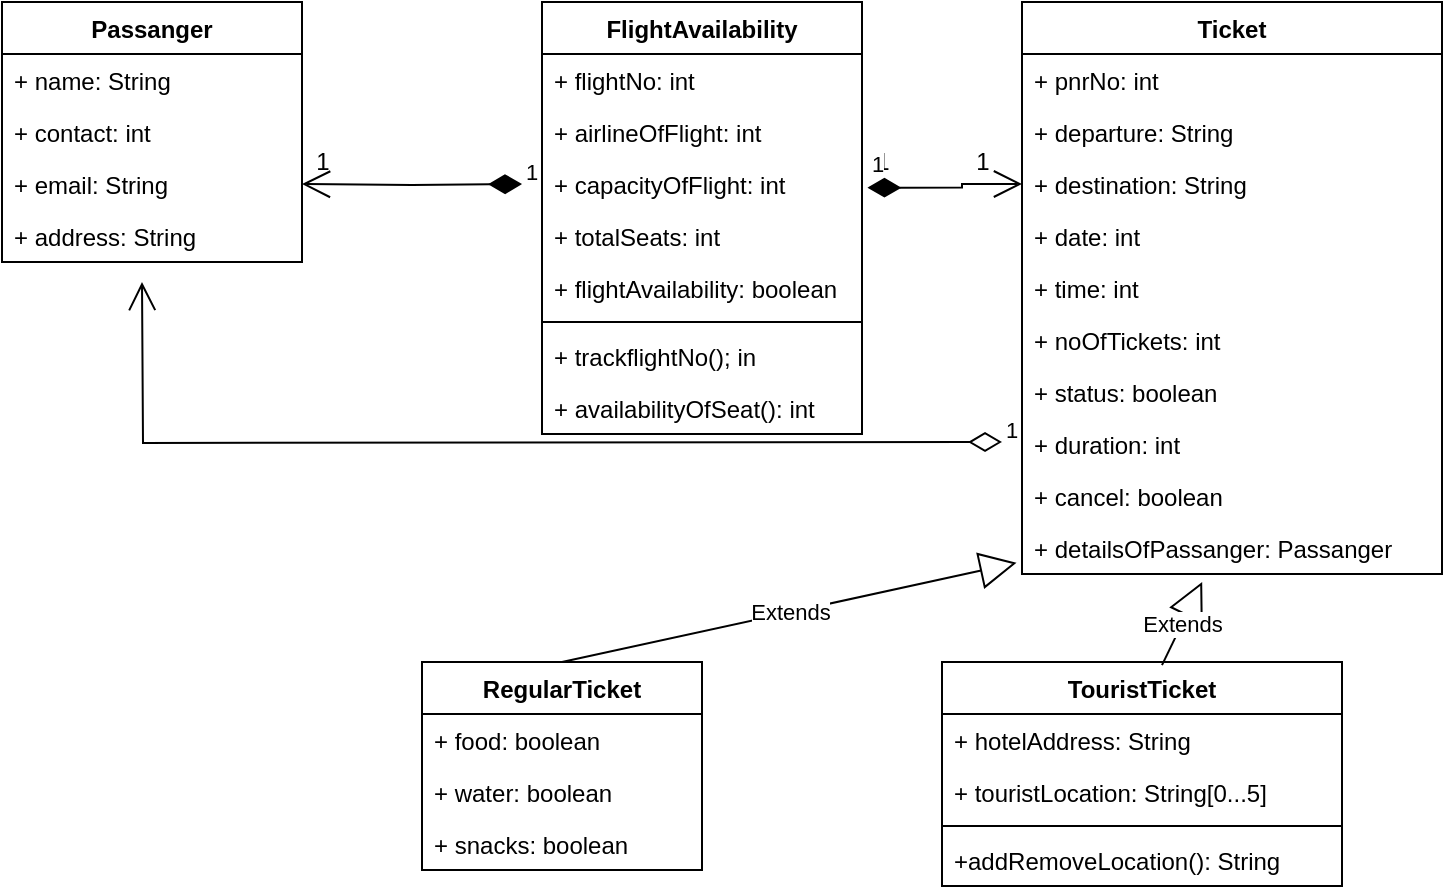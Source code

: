 <mxfile version="19.0.3" type="device"><diagram id="C5RBs43oDa-KdzZeNtuy" name="Page-1"><mxGraphModel dx="903" dy="557" grid="1" gridSize="10" guides="1" tooltips="1" connect="1" arrows="1" fold="1" page="1" pageScale="1" pageWidth="827" pageHeight="1169" math="0" shadow="0"><root><mxCell id="WIyWlLk6GJQsqaUBKTNV-0"/><mxCell id="WIyWlLk6GJQsqaUBKTNV-1" parent="WIyWlLk6GJQsqaUBKTNV-0"/><mxCell id="NCWbJOxawrGRDuLRHR2i-0" value="Passanger" style="swimlane;fontStyle=1;childLayout=stackLayout;horizontal=1;startSize=26;fillColor=none;horizontalStack=0;resizeParent=1;resizeParentMax=0;resizeLast=0;collapsible=1;marginBottom=0;fontColor=default;labelBackgroundColor=default;" vertex="1" parent="WIyWlLk6GJQsqaUBKTNV-1"><mxGeometry x="50" y="110" width="150" height="130" as="geometry"><mxRectangle x="50" y="110" width="90" height="26" as="alternateBounds"/></mxGeometry></mxCell><mxCell id="NCWbJOxawrGRDuLRHR2i-1" value="+ name: String" style="text;strokeColor=none;fillColor=none;align=left;verticalAlign=top;spacingLeft=4;spacingRight=4;overflow=hidden;rotatable=0;points=[[0,0.5],[1,0.5]];portConstraint=eastwest;labelBackgroundColor=default;" vertex="1" parent="NCWbJOxawrGRDuLRHR2i-0"><mxGeometry y="26" width="150" height="26" as="geometry"/></mxCell><mxCell id="NCWbJOxawrGRDuLRHR2i-2" value="+ contact: int" style="text;strokeColor=none;fillColor=none;align=left;verticalAlign=top;spacingLeft=4;spacingRight=4;overflow=hidden;rotatable=0;points=[[0,0.5],[1,0.5]];portConstraint=eastwest;labelBackgroundColor=default;" vertex="1" parent="NCWbJOxawrGRDuLRHR2i-0"><mxGeometry y="52" width="150" height="26" as="geometry"/></mxCell><mxCell id="NCWbJOxawrGRDuLRHR2i-3" value="+ email: String&#10;" style="text;strokeColor=none;fillColor=none;align=left;verticalAlign=top;spacingLeft=4;spacingRight=4;overflow=hidden;rotatable=0;points=[[0,0.5],[1,0.5]];portConstraint=eastwest;labelBackgroundColor=default;" vertex="1" parent="NCWbJOxawrGRDuLRHR2i-0"><mxGeometry y="78" width="150" height="26" as="geometry"/></mxCell><mxCell id="NCWbJOxawrGRDuLRHR2i-13" value="+ address: String" style="text;strokeColor=none;fillColor=none;align=left;verticalAlign=top;spacingLeft=4;spacingRight=4;overflow=hidden;rotatable=0;points=[[0,0.5],[1,0.5]];portConstraint=eastwest;labelBackgroundColor=default;" vertex="1" parent="NCWbJOxawrGRDuLRHR2i-0"><mxGeometry y="104" width="150" height="26" as="geometry"/></mxCell><mxCell id="NCWbJOxawrGRDuLRHR2i-29" value="FlightAvailability" style="swimlane;fontStyle=1;align=center;verticalAlign=top;childLayout=stackLayout;horizontal=1;startSize=26;horizontalStack=0;resizeParent=1;resizeParentMax=0;resizeLast=0;collapsible=1;marginBottom=0;labelBackgroundColor=default;" vertex="1" parent="WIyWlLk6GJQsqaUBKTNV-1"><mxGeometry x="320" y="110" width="160" height="216" as="geometry"/></mxCell><mxCell id="NCWbJOxawrGRDuLRHR2i-30" value="+ flightNo: int" style="text;strokeColor=none;fillColor=none;align=left;verticalAlign=top;spacingLeft=4;spacingRight=4;overflow=hidden;rotatable=0;points=[[0,0.5],[1,0.5]];portConstraint=eastwest;labelBackgroundColor=default;" vertex="1" parent="NCWbJOxawrGRDuLRHR2i-29"><mxGeometry y="26" width="160" height="26" as="geometry"/></mxCell><mxCell id="NCWbJOxawrGRDuLRHR2i-33" value="+ airlineOfFlight: int" style="text;strokeColor=none;fillColor=none;align=left;verticalAlign=top;spacingLeft=4;spacingRight=4;overflow=hidden;rotatable=0;points=[[0,0.5],[1,0.5]];portConstraint=eastwest;labelBackgroundColor=default;" vertex="1" parent="NCWbJOxawrGRDuLRHR2i-29"><mxGeometry y="52" width="160" height="26" as="geometry"/></mxCell><mxCell id="NCWbJOxawrGRDuLRHR2i-34" value="+ capacityOfFlight: int" style="text;strokeColor=none;fillColor=none;align=left;verticalAlign=top;spacingLeft=4;spacingRight=4;overflow=hidden;rotatable=0;points=[[0,0.5],[1,0.5]];portConstraint=eastwest;labelBackgroundColor=default;" vertex="1" parent="NCWbJOxawrGRDuLRHR2i-29"><mxGeometry y="78" width="160" height="26" as="geometry"/></mxCell><mxCell id="NCWbJOxawrGRDuLRHR2i-35" value="+ totalSeats: int" style="text;strokeColor=none;fillColor=none;align=left;verticalAlign=top;spacingLeft=4;spacingRight=4;overflow=hidden;rotatable=0;points=[[0,0.5],[1,0.5]];portConstraint=eastwest;labelBackgroundColor=default;" vertex="1" parent="NCWbJOxawrGRDuLRHR2i-29"><mxGeometry y="104" width="160" height="26" as="geometry"/></mxCell><mxCell id="NCWbJOxawrGRDuLRHR2i-80" value="+ flightAvailability: boolean" style="text;strokeColor=none;fillColor=none;align=left;verticalAlign=top;spacingLeft=4;spacingRight=4;overflow=hidden;rotatable=0;points=[[0,0.5],[1,0.5]];portConstraint=eastwest;labelBackgroundColor=default;" vertex="1" parent="NCWbJOxawrGRDuLRHR2i-29"><mxGeometry y="130" width="160" height="26" as="geometry"/></mxCell><mxCell id="NCWbJOxawrGRDuLRHR2i-31" value="" style="line;strokeWidth=1;fillColor=none;align=left;verticalAlign=middle;spacingTop=-1;spacingLeft=3;spacingRight=3;rotatable=0;labelPosition=right;points=[];portConstraint=eastwest;" vertex="1" parent="NCWbJOxawrGRDuLRHR2i-29"><mxGeometry y="156" width="160" height="8" as="geometry"/></mxCell><mxCell id="NCWbJOxawrGRDuLRHR2i-71" value="+ trackflightNo(); in" style="text;strokeColor=none;fillColor=none;align=left;verticalAlign=top;spacingLeft=4;spacingRight=4;overflow=hidden;rotatable=0;points=[[0,0.5],[1,0.5]];portConstraint=eastwest;labelBackgroundColor=default;" vertex="1" parent="NCWbJOxawrGRDuLRHR2i-29"><mxGeometry y="164" width="160" height="26" as="geometry"/></mxCell><mxCell id="NCWbJOxawrGRDuLRHR2i-79" value="+ availabilityOfSeat(): int" style="text;strokeColor=none;fillColor=none;align=left;verticalAlign=top;spacingLeft=4;spacingRight=4;overflow=hidden;rotatable=0;points=[[0,0.5],[1,0.5]];portConstraint=eastwest;labelBackgroundColor=default;" vertex="1" parent="NCWbJOxawrGRDuLRHR2i-29"><mxGeometry y="190" width="160" height="26" as="geometry"/></mxCell><mxCell id="NCWbJOxawrGRDuLRHR2i-36" value="Ticket" style="swimlane;fontStyle=1;childLayout=stackLayout;horizontal=1;startSize=26;fillColor=none;horizontalStack=0;resizeParent=1;resizeParentMax=0;resizeLast=0;collapsible=1;marginBottom=0;labelBackgroundColor=default;" vertex="1" parent="WIyWlLk6GJQsqaUBKTNV-1"><mxGeometry x="560" y="110" width="210" height="286" as="geometry"/></mxCell><mxCell id="NCWbJOxawrGRDuLRHR2i-37" value="+ pnrNo: int" style="text;strokeColor=none;fillColor=none;align=left;verticalAlign=top;spacingLeft=4;spacingRight=4;overflow=hidden;rotatable=0;points=[[0,0.5],[1,0.5]];portConstraint=eastwest;labelBackgroundColor=default;" vertex="1" parent="NCWbJOxawrGRDuLRHR2i-36"><mxGeometry y="26" width="210" height="26" as="geometry"/></mxCell><mxCell id="NCWbJOxawrGRDuLRHR2i-38" value="+ departure: String" style="text;strokeColor=none;fillColor=none;align=left;verticalAlign=top;spacingLeft=4;spacingRight=4;overflow=hidden;rotatable=0;points=[[0,0.5],[1,0.5]];portConstraint=eastwest;labelBackgroundColor=default;" vertex="1" parent="NCWbJOxawrGRDuLRHR2i-36"><mxGeometry y="52" width="210" height="26" as="geometry"/></mxCell><mxCell id="NCWbJOxawrGRDuLRHR2i-39" value="+ destination: String" style="text;strokeColor=none;fillColor=none;align=left;verticalAlign=top;spacingLeft=4;spacingRight=4;overflow=hidden;rotatable=0;points=[[0,0.5],[1,0.5]];portConstraint=eastwest;labelBackgroundColor=default;" vertex="1" parent="NCWbJOxawrGRDuLRHR2i-36"><mxGeometry y="78" width="210" height="26" as="geometry"/></mxCell><mxCell id="NCWbJOxawrGRDuLRHR2i-41" value="+ date: int" style="text;strokeColor=none;fillColor=none;align=left;verticalAlign=top;spacingLeft=4;spacingRight=4;overflow=hidden;rotatable=0;points=[[0,0.5],[1,0.5]];portConstraint=eastwest;labelBackgroundColor=default;" vertex="1" parent="NCWbJOxawrGRDuLRHR2i-36"><mxGeometry y="104" width="210" height="26" as="geometry"/></mxCell><mxCell id="NCWbJOxawrGRDuLRHR2i-42" value="+ time: int" style="text;strokeColor=none;fillColor=none;align=left;verticalAlign=top;spacingLeft=4;spacingRight=4;overflow=hidden;rotatable=0;points=[[0,0.5],[1,0.5]];portConstraint=eastwest;labelBackgroundColor=default;" vertex="1" parent="NCWbJOxawrGRDuLRHR2i-36"><mxGeometry y="130" width="210" height="26" as="geometry"/></mxCell><mxCell id="NCWbJOxawrGRDuLRHR2i-43" value="+ noOfTickets: int" style="text;strokeColor=none;fillColor=none;align=left;verticalAlign=top;spacingLeft=4;spacingRight=4;overflow=hidden;rotatable=0;points=[[0,0.5],[1,0.5]];portConstraint=eastwest;labelBackgroundColor=default;" vertex="1" parent="NCWbJOxawrGRDuLRHR2i-36"><mxGeometry y="156" width="210" height="26" as="geometry"/></mxCell><mxCell id="NCWbJOxawrGRDuLRHR2i-44" value="+ status: boolean" style="text;strokeColor=none;fillColor=none;align=left;verticalAlign=top;spacingLeft=4;spacingRight=4;overflow=hidden;rotatable=0;points=[[0,0.5],[1,0.5]];portConstraint=eastwest;labelBackgroundColor=default;" vertex="1" parent="NCWbJOxawrGRDuLRHR2i-36"><mxGeometry y="182" width="210" height="26" as="geometry"/></mxCell><mxCell id="NCWbJOxawrGRDuLRHR2i-45" value="+ duration: int" style="text;strokeColor=none;fillColor=none;align=left;verticalAlign=top;spacingLeft=4;spacingRight=4;overflow=hidden;rotatable=0;points=[[0,0.5],[1,0.5]];portConstraint=eastwest;labelBackgroundColor=default;" vertex="1" parent="NCWbJOxawrGRDuLRHR2i-36"><mxGeometry y="208" width="210" height="26" as="geometry"/></mxCell><mxCell id="NCWbJOxawrGRDuLRHR2i-46" value="+ cancel: boolean" style="text;strokeColor=none;fillColor=none;align=left;verticalAlign=top;spacingLeft=4;spacingRight=4;overflow=hidden;rotatable=0;points=[[0,0.5],[1,0.5]];portConstraint=eastwest;labelBackgroundColor=default;" vertex="1" parent="NCWbJOxawrGRDuLRHR2i-36"><mxGeometry y="234" width="210" height="26" as="geometry"/></mxCell><mxCell id="NCWbJOxawrGRDuLRHR2i-74" value="+ detailsOfPassanger: Passanger" style="text;strokeColor=none;fillColor=none;align=left;verticalAlign=top;spacingLeft=4;spacingRight=4;overflow=hidden;rotatable=0;points=[[0,0.5],[1,0.5]];portConstraint=eastwest;labelBackgroundColor=default;" vertex="1" parent="NCWbJOxawrGRDuLRHR2i-36"><mxGeometry y="260" width="210" height="26" as="geometry"/></mxCell><mxCell id="NCWbJOxawrGRDuLRHR2i-47" value="RegularTicket" style="swimlane;fontStyle=1;childLayout=stackLayout;horizontal=1;startSize=26;fillColor=none;horizontalStack=0;resizeParent=1;resizeParentMax=0;resizeLast=0;collapsible=1;marginBottom=0;labelBackgroundColor=default;" vertex="1" parent="WIyWlLk6GJQsqaUBKTNV-1"><mxGeometry x="260" y="440" width="140" height="104" as="geometry"/></mxCell><mxCell id="NCWbJOxawrGRDuLRHR2i-48" value="+ food: boolean" style="text;strokeColor=none;fillColor=none;align=left;verticalAlign=top;spacingLeft=4;spacingRight=4;overflow=hidden;rotatable=0;points=[[0,0.5],[1,0.5]];portConstraint=eastwest;labelBackgroundColor=default;" vertex="1" parent="NCWbJOxawrGRDuLRHR2i-47"><mxGeometry y="26" width="140" height="26" as="geometry"/></mxCell><mxCell id="NCWbJOxawrGRDuLRHR2i-49" value="+ water: boolean" style="text;strokeColor=none;fillColor=none;align=left;verticalAlign=top;spacingLeft=4;spacingRight=4;overflow=hidden;rotatable=0;points=[[0,0.5],[1,0.5]];portConstraint=eastwest;labelBackgroundColor=default;" vertex="1" parent="NCWbJOxawrGRDuLRHR2i-47"><mxGeometry y="52" width="140" height="26" as="geometry"/></mxCell><mxCell id="NCWbJOxawrGRDuLRHR2i-50" value="+ snacks: boolean" style="text;strokeColor=none;fillColor=none;align=left;verticalAlign=top;spacingLeft=4;spacingRight=4;overflow=hidden;rotatable=0;points=[[0,0.5],[1,0.5]];portConstraint=eastwest;labelBackgroundColor=default;" vertex="1" parent="NCWbJOxawrGRDuLRHR2i-47"><mxGeometry y="78" width="140" height="26" as="geometry"/></mxCell><mxCell id="NCWbJOxawrGRDuLRHR2i-55" value="TouristTicket" style="swimlane;fontStyle=1;align=center;verticalAlign=top;childLayout=stackLayout;horizontal=1;startSize=26;horizontalStack=0;resizeParent=1;resizeParentMax=0;resizeLast=0;collapsible=1;marginBottom=0;labelBackgroundColor=default;" vertex="1" parent="WIyWlLk6GJQsqaUBKTNV-1"><mxGeometry x="520" y="440" width="200" height="112" as="geometry"/></mxCell><mxCell id="NCWbJOxawrGRDuLRHR2i-56" value="+ hotelAddress: String" style="text;strokeColor=none;fillColor=none;align=left;verticalAlign=top;spacingLeft=4;spacingRight=4;overflow=hidden;rotatable=0;points=[[0,0.5],[1,0.5]];portConstraint=eastwest;labelBackgroundColor=default;" vertex="1" parent="NCWbJOxawrGRDuLRHR2i-55"><mxGeometry y="26" width="200" height="26" as="geometry"/></mxCell><mxCell id="NCWbJOxawrGRDuLRHR2i-59" value="+ touristLocation: String[0...5]" style="text;strokeColor=none;fillColor=none;align=left;verticalAlign=top;spacingLeft=4;spacingRight=4;overflow=hidden;rotatable=0;points=[[0,0.5],[1,0.5]];portConstraint=eastwest;labelBackgroundColor=default;" vertex="1" parent="NCWbJOxawrGRDuLRHR2i-55"><mxGeometry y="52" width="200" height="26" as="geometry"/></mxCell><mxCell id="NCWbJOxawrGRDuLRHR2i-57" value="" style="line;strokeWidth=1;fillColor=none;align=left;verticalAlign=middle;spacingTop=-1;spacingLeft=3;spacingRight=3;rotatable=0;labelPosition=right;points=[];portConstraint=eastwest;" vertex="1" parent="NCWbJOxawrGRDuLRHR2i-55"><mxGeometry y="78" width="200" height="8" as="geometry"/></mxCell><mxCell id="NCWbJOxawrGRDuLRHR2i-58" value="+addRemoveLocation(): String" style="text;strokeColor=none;fillColor=none;align=left;verticalAlign=top;spacingLeft=4;spacingRight=4;overflow=hidden;rotatable=0;points=[[0,0.5],[1,0.5]];portConstraint=eastwest;labelBackgroundColor=default;" vertex="1" parent="NCWbJOxawrGRDuLRHR2i-55"><mxGeometry y="86" width="200" height="26" as="geometry"/></mxCell><mxCell id="NCWbJOxawrGRDuLRHR2i-62" value="1" style="text;html=1;align=center;verticalAlign=middle;resizable=0;points=[];autosize=1;strokeColor=none;fillColor=none;" vertex="1" parent="WIyWlLk6GJQsqaUBKTNV-1"><mxGeometry x="200" y="180" width="20" height="20" as="geometry"/></mxCell><mxCell id="NCWbJOxawrGRDuLRHR2i-65" value="1" style="text;html=1;align=center;verticalAlign=middle;resizable=0;points=[];autosize=1;strokeColor=none;fillColor=none;" vertex="1" parent="WIyWlLk6GJQsqaUBKTNV-1"><mxGeometry x="480" y="180" width="20" height="20" as="geometry"/></mxCell><mxCell id="NCWbJOxawrGRDuLRHR2i-70" value="1" style="endArrow=open;html=1;endSize=12;startArrow=diamondThin;startSize=14;startFill=1;edgeStyle=orthogonalEdgeStyle;align=left;verticalAlign=bottom;rounded=0;entryX=1;entryY=0.5;entryDx=0;entryDy=0;" edge="1" parent="WIyWlLk6GJQsqaUBKTNV-1" target="NCWbJOxawrGRDuLRHR2i-3"><mxGeometry x="-1" y="3" relative="1" as="geometry"><mxPoint x="310" y="201" as="sourcePoint"/><mxPoint x="490" y="230" as="targetPoint"/></mxGeometry></mxCell><mxCell id="NCWbJOxawrGRDuLRHR2i-73" value="1" style="endArrow=open;html=1;endSize=12;startArrow=diamondThin;startSize=14;startFill=0;edgeStyle=orthogonalEdgeStyle;align=left;verticalAlign=bottom;rounded=0;" edge="1" parent="WIyWlLk6GJQsqaUBKTNV-1"><mxGeometry x="-1" y="3" relative="1" as="geometry"><mxPoint x="550" y="330" as="sourcePoint"/><mxPoint x="120" y="250" as="targetPoint"/></mxGeometry></mxCell><mxCell id="NCWbJOxawrGRDuLRHR2i-75" value="Extends" style="endArrow=block;endSize=16;endFill=0;html=1;rounded=0;entryX=-0.013;entryY=0.785;entryDx=0;entryDy=0;entryPerimeter=0;exitX=0.5;exitY=0;exitDx=0;exitDy=0;" edge="1" parent="WIyWlLk6GJQsqaUBKTNV-1" source="NCWbJOxawrGRDuLRHR2i-47" target="NCWbJOxawrGRDuLRHR2i-74"><mxGeometry width="160" relative="1" as="geometry"><mxPoint x="330" y="230" as="sourcePoint"/><mxPoint x="490" y="230" as="targetPoint"/></mxGeometry></mxCell><mxCell id="NCWbJOxawrGRDuLRHR2i-76" value="Extends" style="endArrow=block;endSize=16;endFill=0;html=1;rounded=0;entryX=0.429;entryY=1.154;entryDx=0;entryDy=0;entryPerimeter=0;exitX=0.55;exitY=0.014;exitDx=0;exitDy=0;exitPerimeter=0;" edge="1" parent="WIyWlLk6GJQsqaUBKTNV-1" source="NCWbJOxawrGRDuLRHR2i-55" target="NCWbJOxawrGRDuLRHR2i-74"><mxGeometry width="160" relative="1" as="geometry"><mxPoint x="330" y="230" as="sourcePoint"/><mxPoint x="490" y="230" as="targetPoint"/></mxGeometry></mxCell><mxCell id="NCWbJOxawrGRDuLRHR2i-78" value="1" style="text;html=1;align=center;verticalAlign=middle;resizable=0;points=[];autosize=1;strokeColor=none;fillColor=none;" vertex="1" parent="WIyWlLk6GJQsqaUBKTNV-1"><mxGeometry x="530" y="180" width="20" height="20" as="geometry"/></mxCell><mxCell id="NCWbJOxawrGRDuLRHR2i-81" value="1" style="endArrow=open;html=1;endSize=12;startArrow=diamondThin;startSize=14;startFill=1;edgeStyle=orthogonalEdgeStyle;align=left;verticalAlign=bottom;rounded=0;fontColor=default;exitX=0.137;exitY=1.141;exitDx=0;exitDy=0;exitPerimeter=0;entryX=0;entryY=0.5;entryDx=0;entryDy=0;" edge="1" parent="WIyWlLk6GJQsqaUBKTNV-1" source="NCWbJOxawrGRDuLRHR2i-65" target="NCWbJOxawrGRDuLRHR2i-39"><mxGeometry x="-1" y="3" relative="1" as="geometry"><mxPoint x="250" y="150" as="sourcePoint"/><mxPoint x="410" y="150" as="targetPoint"/></mxGeometry></mxCell></root></mxGraphModel></diagram></mxfile>